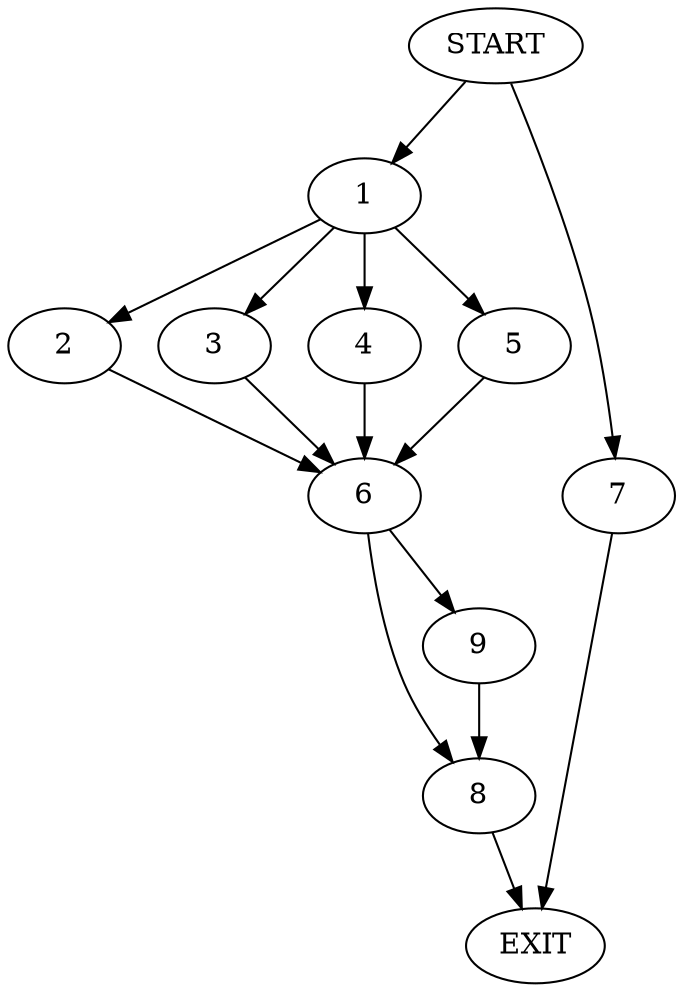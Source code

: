 digraph {
0 [label="START"]
10 [label="EXIT"]
0 -> 1
1 -> 2
1 -> 3
1 -> 4
1 -> 5
2 -> 6
4 -> 6
3 -> 6
5 -> 6
0 -> 7
7 -> 10
6 -> 8
6 -> 9
8 -> 10
9 -> 8
}
